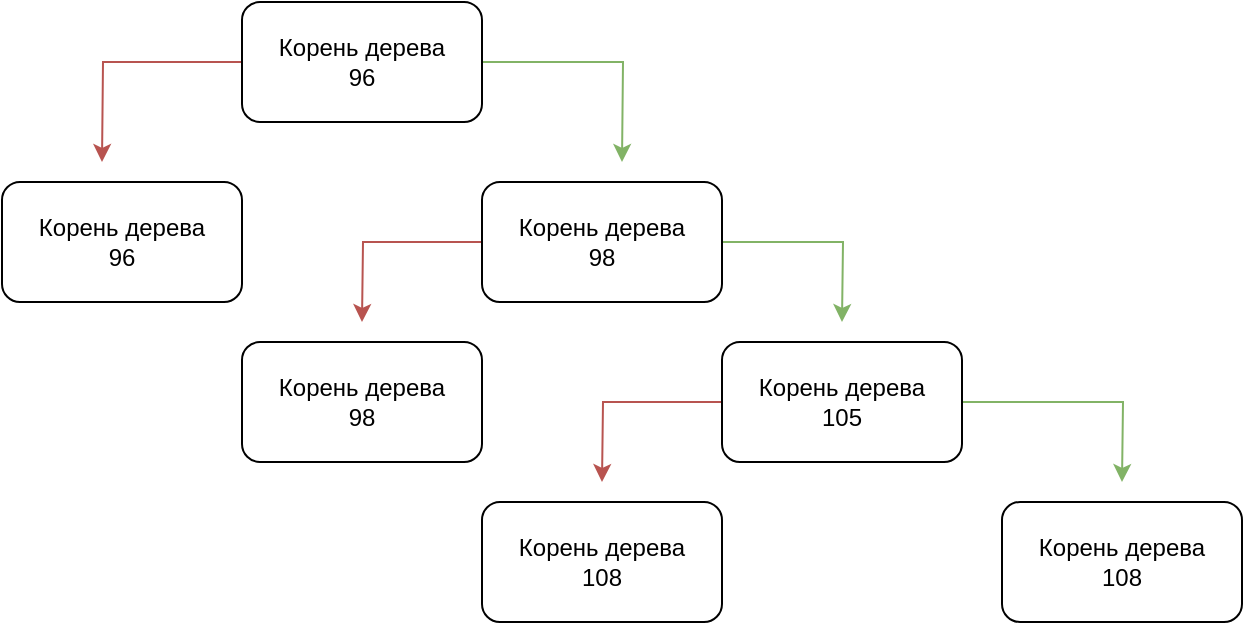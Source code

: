 <mxfile version="20.8.22" type="device"><diagram name="Страница 1" id="itCa58qSHdYIQGd5icNc"><mxGraphModel dx="858" dy="1358" grid="1" gridSize="10" guides="1" tooltips="1" connect="1" arrows="1" fold="1" page="1" pageScale="1" pageWidth="827" pageHeight="1169" math="0" shadow="0"><root><mxCell id="0"/><mxCell id="1" parent="0"/><mxCell id="uscejk0mgTv4oEz1JO1R-10" style="edgeStyle=orthogonalEdgeStyle;rounded=0;orthogonalLoop=1;jettySize=auto;html=1;fillColor=#d5e8d4;strokeColor=#82b366;" edge="1" parent="1" source="uscejk0mgTv4oEz1JO1R-1"><mxGeometry relative="1" as="geometry"><mxPoint x="350" y="130" as="targetPoint"/></mxGeometry></mxCell><mxCell id="uscejk0mgTv4oEz1JO1R-11" style="edgeStyle=orthogonalEdgeStyle;rounded=0;orthogonalLoop=1;jettySize=auto;html=1;fillColor=#f8cecc;strokeColor=#b85450;" edge="1" parent="1" source="uscejk0mgTv4oEz1JO1R-1"><mxGeometry relative="1" as="geometry"><mxPoint x="90" y="130" as="targetPoint"/></mxGeometry></mxCell><mxCell id="uscejk0mgTv4oEz1JO1R-1" value="Корень дерева&lt;br&gt;96" style="rounded=1;whiteSpace=wrap;html=1;" vertex="1" parent="1"><mxGeometry x="160" y="50" width="120" height="60" as="geometry"/></mxCell><mxCell id="uscejk0mgTv4oEz1JO1R-2" value="Корень дерева&lt;br style=&quot;border-color: var(--border-color);&quot;&gt;96" style="rounded=1;whiteSpace=wrap;html=1;" vertex="1" parent="1"><mxGeometry x="40" y="140" width="120" height="60" as="geometry"/></mxCell><mxCell id="uscejk0mgTv4oEz1JO1R-12" style="edgeStyle=orthogonalEdgeStyle;rounded=0;orthogonalLoop=1;jettySize=auto;html=1;fillColor=#f8cecc;strokeColor=#b85450;" edge="1" parent="1" source="uscejk0mgTv4oEz1JO1R-3"><mxGeometry relative="1" as="geometry"><mxPoint x="220" y="210" as="targetPoint"/></mxGeometry></mxCell><mxCell id="uscejk0mgTv4oEz1JO1R-13" style="edgeStyle=orthogonalEdgeStyle;rounded=0;orthogonalLoop=1;jettySize=auto;html=1;exitX=1;exitY=0.5;exitDx=0;exitDy=0;fillColor=#d5e8d4;strokeColor=#82b366;" edge="1" parent="1" source="uscejk0mgTv4oEz1JO1R-3"><mxGeometry relative="1" as="geometry"><mxPoint x="460" y="210" as="targetPoint"/></mxGeometry></mxCell><mxCell id="uscejk0mgTv4oEz1JO1R-3" value="Корень дерева&lt;br style=&quot;border-color: var(--border-color);&quot;&gt;98" style="rounded=1;whiteSpace=wrap;html=1;" vertex="1" parent="1"><mxGeometry x="280" y="140" width="120" height="60" as="geometry"/></mxCell><mxCell id="uscejk0mgTv4oEz1JO1R-4" value="Корень дерева&lt;br style=&quot;border-color: var(--border-color);&quot;&gt;98" style="rounded=1;whiteSpace=wrap;html=1;" vertex="1" parent="1"><mxGeometry x="160" y="220" width="120" height="60" as="geometry"/></mxCell><mxCell id="uscejk0mgTv4oEz1JO1R-14" style="edgeStyle=orthogonalEdgeStyle;rounded=0;orthogonalLoop=1;jettySize=auto;html=1;fillColor=#f8cecc;strokeColor=#b85450;" edge="1" parent="1" source="uscejk0mgTv4oEz1JO1R-5"><mxGeometry relative="1" as="geometry"><mxPoint x="340" y="290" as="targetPoint"/></mxGeometry></mxCell><mxCell id="uscejk0mgTv4oEz1JO1R-15" style="edgeStyle=orthogonalEdgeStyle;rounded=0;orthogonalLoop=1;jettySize=auto;html=1;fillColor=#d5e8d4;strokeColor=#82b366;" edge="1" parent="1" source="uscejk0mgTv4oEz1JO1R-5"><mxGeometry relative="1" as="geometry"><mxPoint x="600" y="290" as="targetPoint"/></mxGeometry></mxCell><mxCell id="uscejk0mgTv4oEz1JO1R-5" value="Корень дерева&lt;br style=&quot;border-color: var(--border-color);&quot;&gt;105" style="rounded=1;whiteSpace=wrap;html=1;" vertex="1" parent="1"><mxGeometry x="400" y="220" width="120" height="60" as="geometry"/></mxCell><mxCell id="uscejk0mgTv4oEz1JO1R-6" value="Корень дерева&lt;br style=&quot;border-color: var(--border-color);&quot;&gt;108" style="rounded=1;whiteSpace=wrap;html=1;" vertex="1" parent="1"><mxGeometry x="280" y="300" width="120" height="60" as="geometry"/></mxCell><mxCell id="uscejk0mgTv4oEz1JO1R-7" value="Корень дерева&lt;br style=&quot;border-color: var(--border-color);&quot;&gt;108" style="rounded=1;whiteSpace=wrap;html=1;" vertex="1" parent="1"><mxGeometry x="540" y="300" width="120" height="60" as="geometry"/></mxCell></root></mxGraphModel></diagram></mxfile>